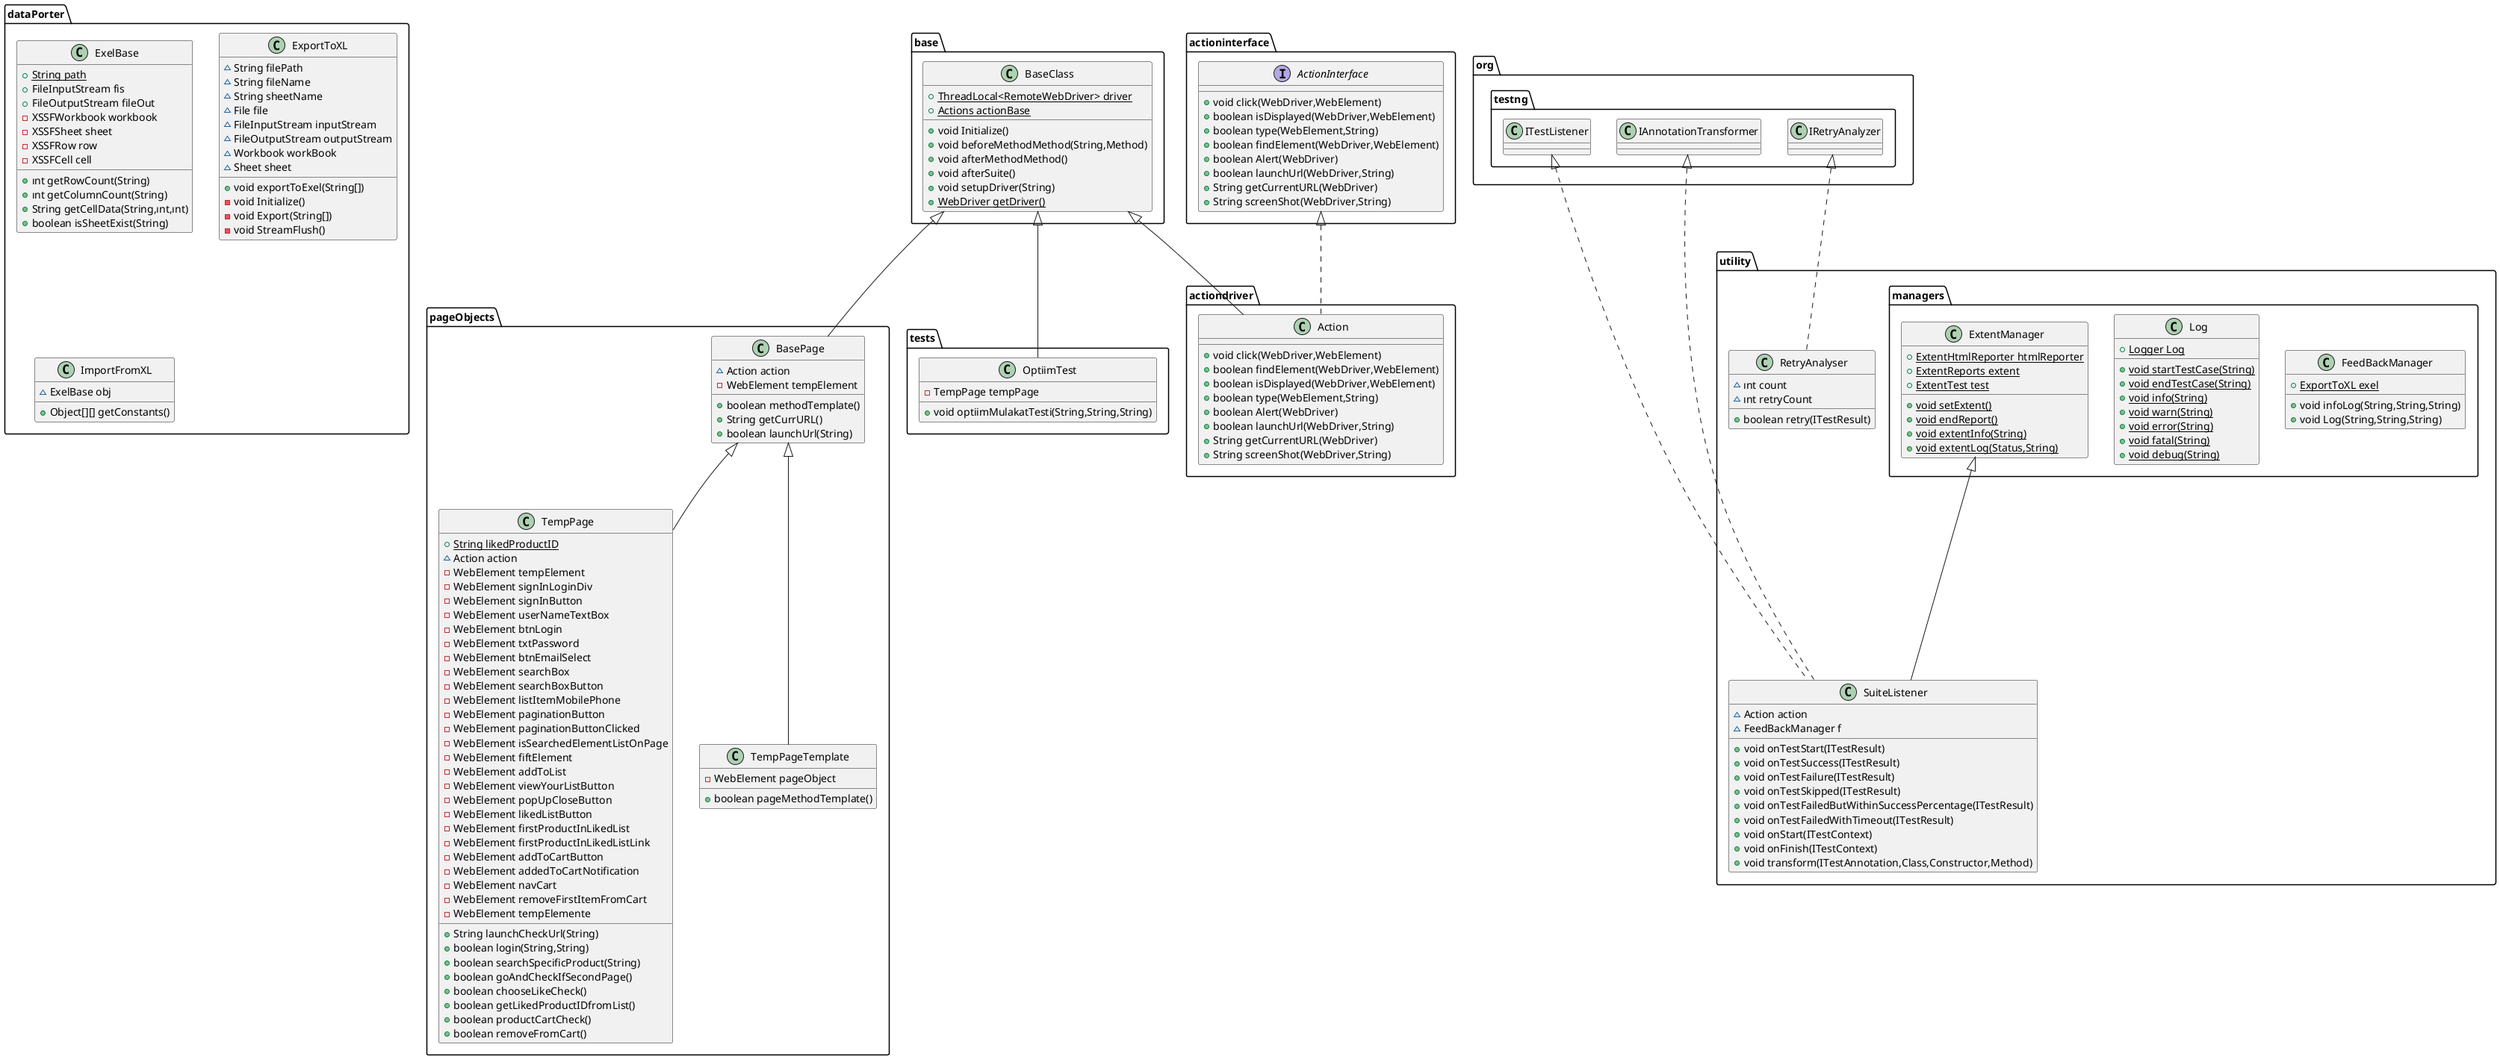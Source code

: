 @startuml
class pageObjects.TempPage {
+ {static} String likedProductID
~ Action action
- WebElement tempElement
- WebElement signInLoginDiv
- WebElement signInButton
- WebElement userNameTextBox
- WebElement btnLogin
- WebElement txtPassword
- WebElement btnEmailSelect
- WebElement searchBox
- WebElement searchBoxButton
- WebElement listItemMobilePhone
- WebElement paginationButton
- WebElement paginationButtonClicked
- WebElement isSearchedElementListOnPage
- WebElement fiftElement
- WebElement addToList
- WebElement viewYourListButton
- WebElement popUpCloseButton
- WebElement likedListButton
- WebElement firstProductInLikedList
- WebElement firstProductInLikedListLink
- WebElement addToCartButton
- WebElement addedToCartNotification
- WebElement navCart
- WebElement removeFirstItemFromCart
- WebElement tempElemente
+ String launchCheckUrl(String)
+ boolean login(String,String)
+ boolean searchSpecificProduct(String)
+ boolean goAndCheckIfSecondPage()
+ boolean chooseLikeCheck()
+ boolean getLikedProductIDfromList()
+ boolean productCartCheck()
+ boolean removeFromCart()
}
class tests.OptiimTest {
- TempPage tempPage
+ void optiimMulakatTesti(String,String,String)
}
class dataPorter.ExelBase {
+ {static} String path
+ FileInputStream fis
+ FileOutputStream fileOut
- XSSFWorkbook workbook
- XSSFSheet sheet
- XSSFRow row
- XSSFCell cell
+ ınt getRowCount(String)
+ ınt getColumnCount(String)
+ String getCellData(String,ınt,ınt)
+ boolean isSheetExist(String)
}
class utility.SuiteListener {
~ Action action
~ FeedBackManager f
+ void onTestStart(ITestResult)
+ void onTestSuccess(ITestResult)
+ void onTestFailure(ITestResult)
+ void onTestSkipped(ITestResult)
+ void onTestFailedButWithinSuccessPercentage(ITestResult)
+ void onTestFailedWithTimeout(ITestResult)
+ void onStart(ITestContext)
+ void onFinish(ITestContext)
+ void transform(ITestAnnotation,Class,Constructor,Method)
}
class pageObjects.TempPageTemplate {
- WebElement pageObject
+ boolean pageMethodTemplate()
}
class dataPorter.ExportToXL {
~ String filePath
~ String fileName
~ String sheetName
~ File file
~ FileInputStream inputStream
~ FileOutputStream outputStream
~ Workbook workBook
~ Sheet sheet
+ void exportToExel(String[])
- void Initialize()
- void Export(String[])
- void StreamFlush()
}
class base.BaseClass {
+ {static} ThreadLocal<RemoteWebDriver> driver
+ {static} Actions actionBase
+ void Initialize()
+ void beforeMethodMethod(String,Method)
+ void afterMethodMethod()
+ void afterSuite()
+ void setupDriver(String)
+ {static} WebDriver getDriver()
}
class pageObjects.BasePage {
~ Action action
- WebElement tempElement
+ boolean methodTemplate()
+ String getCurrURL()
+ boolean launchUrl(String)
}
interface actioninterface.ActionInterface {
+ void click(WebDriver,WebElement)
+ boolean isDisplayed(WebDriver,WebElement)
+ boolean type(WebElement,String)
+ boolean findElement(WebDriver,WebElement)
+ boolean Alert(WebDriver)
+ boolean launchUrl(WebDriver,String)
+ String getCurrentURL(WebDriver)
+ String screenShot(WebDriver,String)
}
class dataPorter.ImportFromXL {
~ ExelBase obj
+ Object[][] getConstants()
}
class actiondriver.Action {
+ void click(WebDriver,WebElement)
+ boolean findElement(WebDriver,WebElement)
+ boolean isDisplayed(WebDriver,WebElement)
+ boolean type(WebElement,String)
+ boolean Alert(WebDriver)
+ boolean launchUrl(WebDriver,String)
+ String getCurrentURL(WebDriver)
+ String screenShot(WebDriver,String)
}
class utility.managers.FeedBackManager {
+ {static} ExportToXL exel
+ void infoLog(String,String,String)
+ void Log(String,String,String)
}
class utility.managers.Log {
+ {static} Logger Log
+ {static} void startTestCase(String)
+ {static} void endTestCase(String)
+ {static} void info(String)
+ {static} void warn(String)
+ {static} void error(String)
+ {static} void fatal(String)
+ {static} void debug(String)
}
class utility.RetryAnalyser {
~ ınt count
~ ınt retryCount
+ boolean retry(ITestResult)
}
class utility.managers.ExtentManager {
+ {static} ExtentHtmlReporter htmlReporter
+ {static} ExtentReports extent
+ {static} ExtentTest test
+ {static} void setExtent()
+ {static} void endReport()
+ {static} void extentInfo(String)
+ {static} void extentLog(Status,String)
}


pageObjects.BasePage <|-- pageObjects.TempPage
base.BaseClass <|-- tests.OptiimTest
org.testng.ITestListener <|.. utility.SuiteListener
org.testng.IAnnotationTransformer <|.. utility.SuiteListener
utility.managers.ExtentManager <|-- utility.SuiteListener
pageObjects.BasePage <|-- pageObjects.TempPageTemplate
base.BaseClass <|-- pageObjects.BasePage
actioninterface.ActionInterface <|.. actiondriver.Action
base.BaseClass <|-- actiondriver.Action
org.testng.IRetryAnalyzer <|.. utility.RetryAnalyser
@enduml